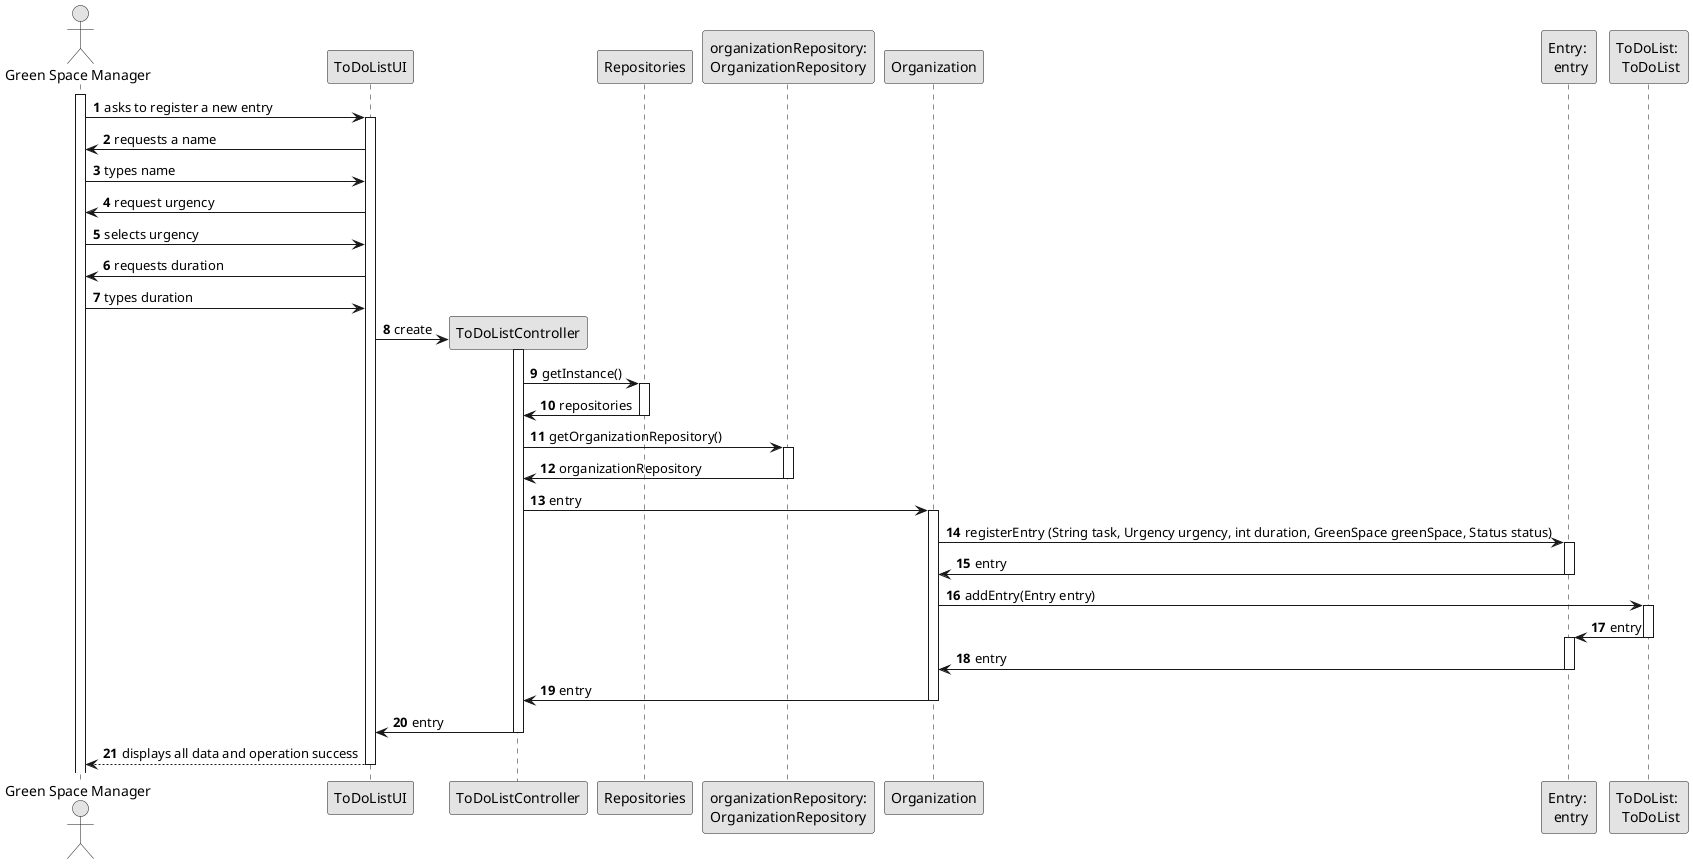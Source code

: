 @startuml
skinparam monochrome true
skinparam packageStyle rectangle
skinparam shadowing false

autonumber

'hide footbox
actor "Green Space Manager" as GSM
participant "ToDoListUI" as UI
participant "ToDoListController" as CTRL
participant "Repositories" as Rep
participant "organizationRepository:\nOrganizationRepository" as organizationRepository
participant "Organization" as org
participant "Entry: \n entry" as entry
participant "ToDoList: \n ToDoList" as toDoList

activate GSM

     GSM -> UI : asks to register a new entry

     activate UI

            UI -> GSM : requests a name
            GSM -> UI : types name
            UI -> GSM : request urgency
            GSM -> UI : selects urgency
            UI -> GSM : requests duration
            GSM -> UI : types duration
            UI -> CTRL** : create


     activate CTRL

            CTRL -> Rep : getInstance()

     activate Rep

            Rep -> CTRL : repositories

     deactivate Rep

            CTRL -> organizationRepository : getOrganizationRepository()

     activate organizationRepository

            organizationRepository -> CTRL : organizationRepository

     deactivate organizationRepository

            CTRL -> org : entry

            activate org
            org-> entry : registerEntry (String task, Urgency urgency, int duration, GreenSpace greenSpace, Status status)
            activate entry

            entry -> org : entry

            deactivate entry

            org -> toDoList : addEntry(Entry entry)

     activate toDoList

            toDoList -> entry : entry
            deactivate toDoList
            activate entry

            entry -> org : entry
            deactivate entry
            org -> CTRL : entry
            deactivate org

     deactivate entry

            CTRL -> UI : entry

     deactivate CTRL

     UI --> GSM : displays all data and operation success

     deactivate UI

@enduml

